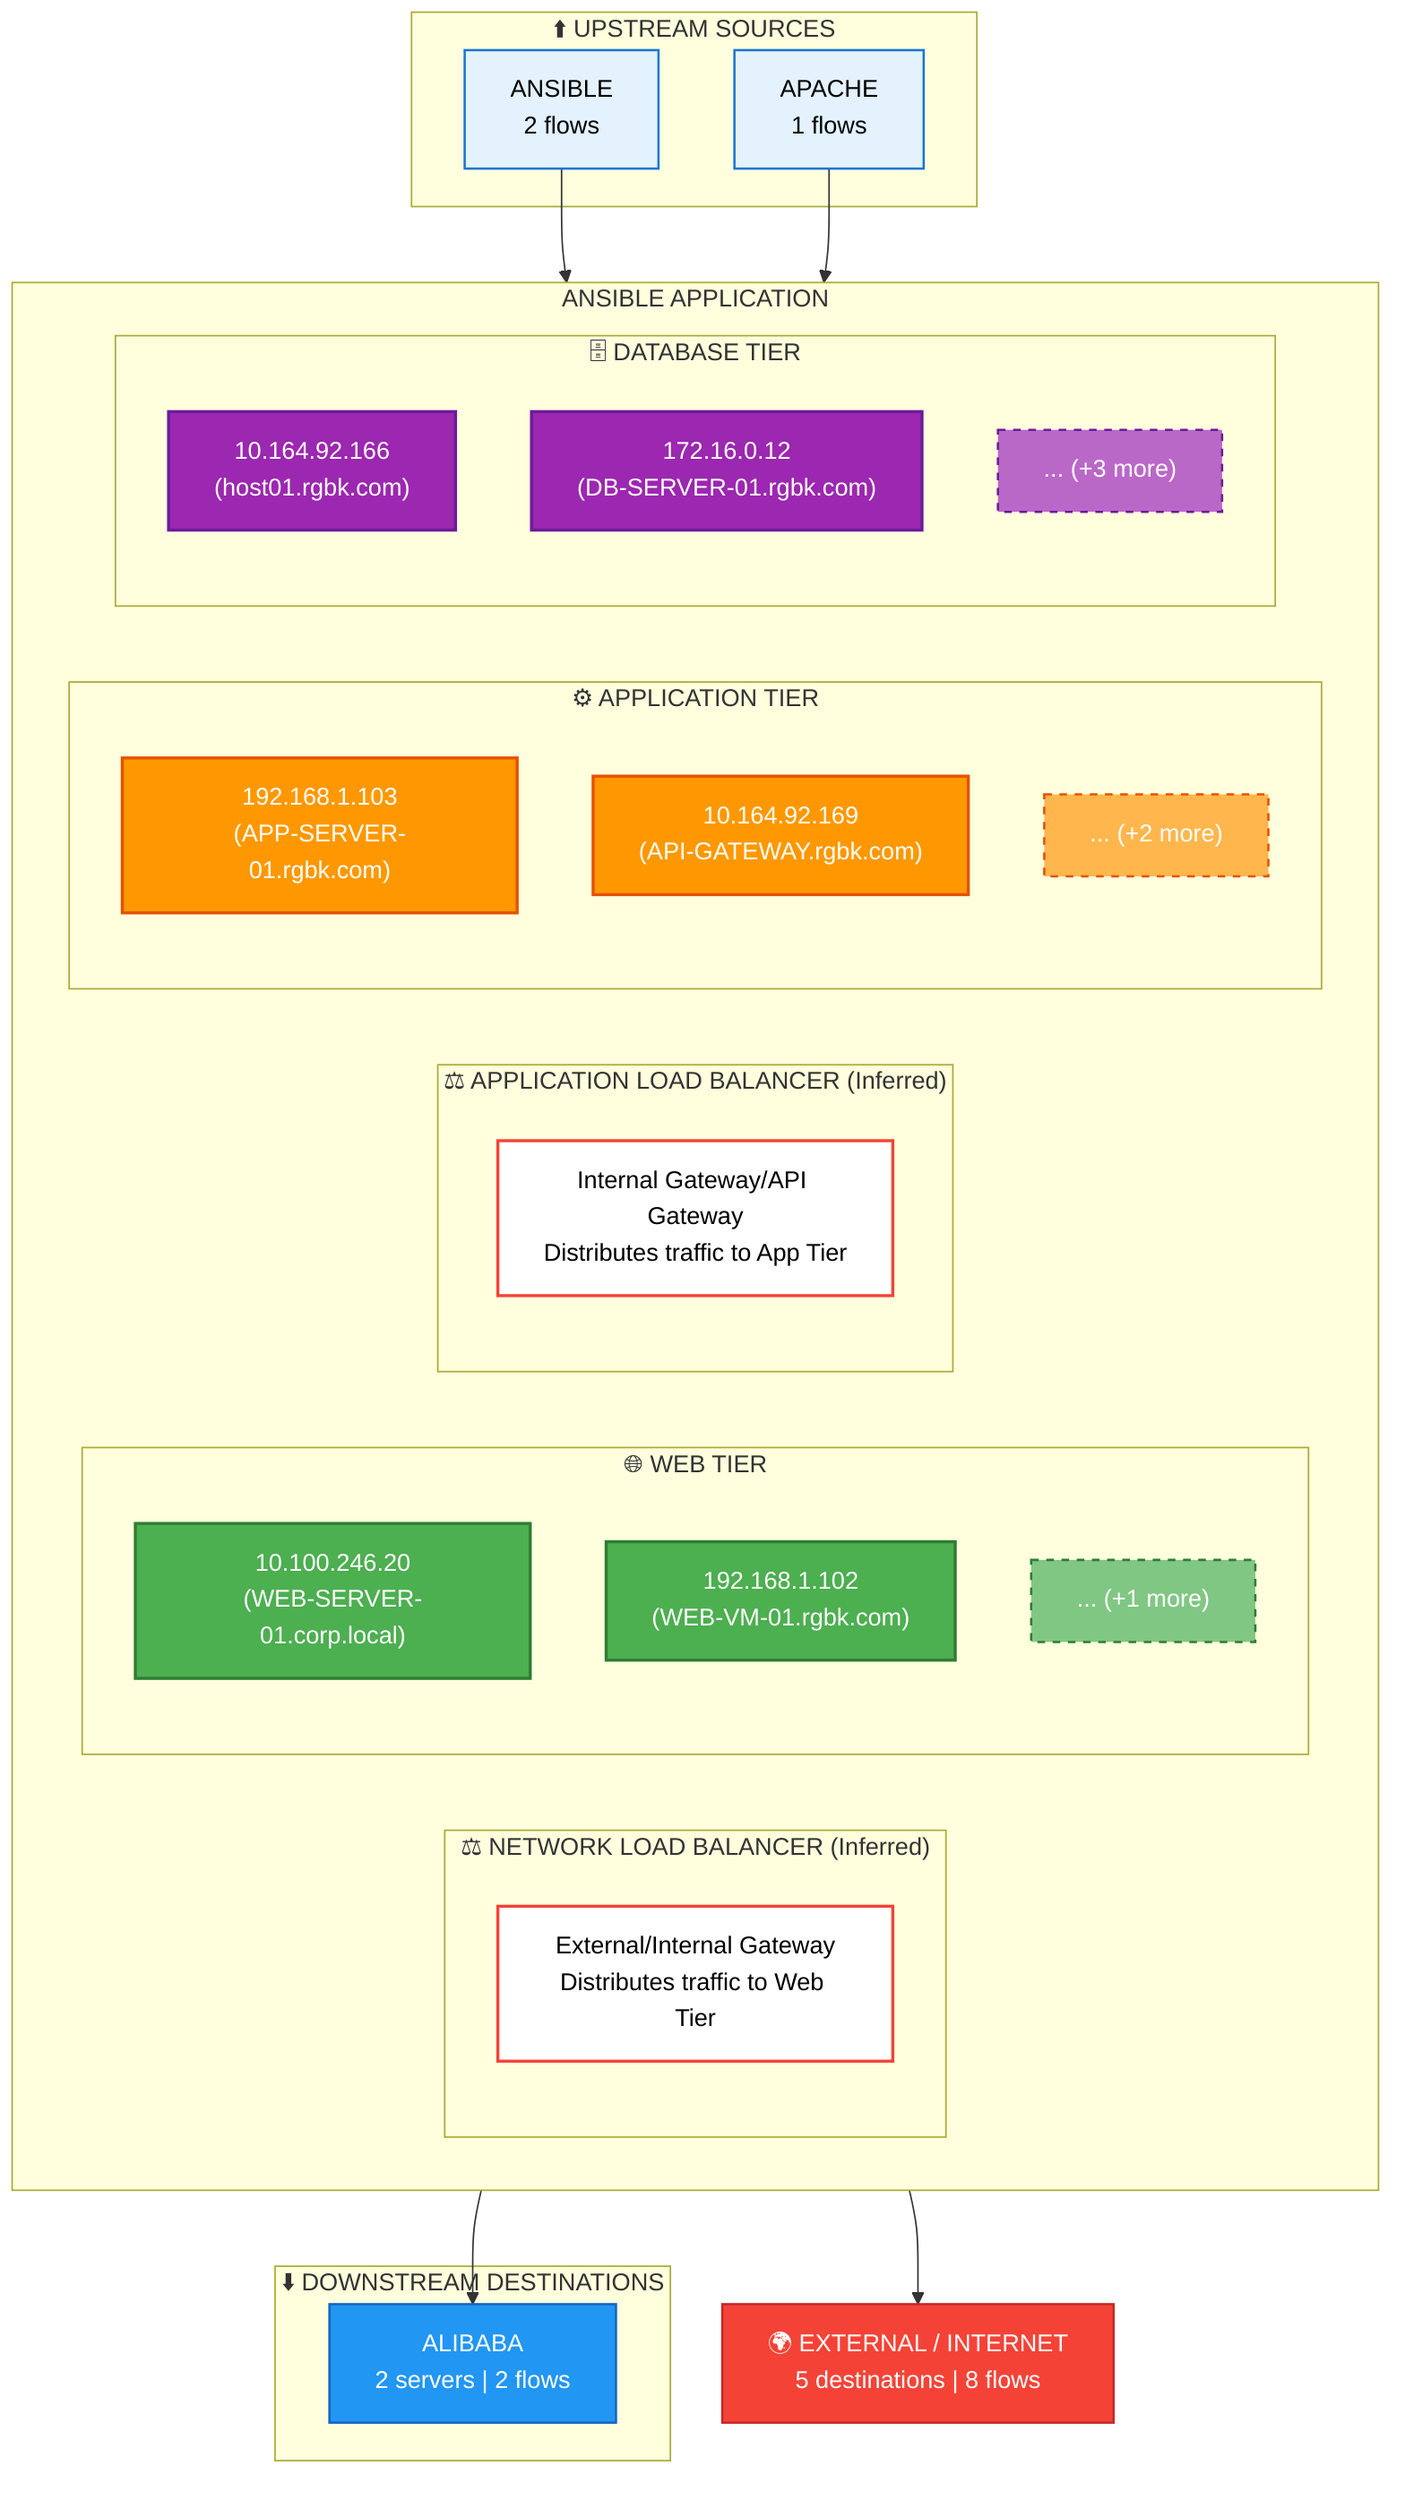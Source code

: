 graph TD
    %% ANSIBLE Architecture Diagram (Vertical Layout)

    subgraph UPSTREAM["⬆️ UPSTREAM SOURCES"]
        UP0["ANSIBLE<br/>2 flows"]:::upstream
        UP1["APACHE<br/>1 flows"]:::upstream
    end

    subgraph CENTER["ANSIBLE APPLICATION"]
        subgraph NLB["⚖️ NETWORK LOAD BALANCER (Inferred)"]
            NLB_NODE["External/Internal Gateway<br/>Distributes traffic to Web Tier"]:::loadbalancer
        end
        subgraph WEB["🌐 WEB TIER"]
            W0["10.100.246.20<br/>(WEB-SERVER-01.corp.local)"]:::web
            W1["192.168.1.102<br/>(WEB-VM-01.rgbk.com)"]:::web
            WMORE["... (+1 more)"]:::webmore
            click WMORE showWebServers
        end
        subgraph ALB["⚖️ APPLICATION LOAD BALANCER (Inferred)"]
            ALB_NODE["Internal Gateway/API Gateway<br/>Distributes traffic to App Tier"]:::loadbalancer
        end
        subgraph APP["⚙️ APPLICATION TIER"]
            A0["192.168.1.103<br/>(APP-SERVER-01.rgbk.com)"]:::app
            A1["10.164.92.169<br/>(API-GATEWAY.rgbk.com)"]:::app
            AMORE["... (+2 more)"]:::appmore
            click AMORE showAppServers
        end
        subgraph DB["🗄️ DATABASE TIER"]
            D0["10.164.92.166<br/>(host01.rgbk.com)"]:::database
            D1["172.16.0.12<br/>(DB-SERVER-01.rgbk.com)"]:::database
            DMORE["... (+3 more)"]:::dbmore
            click DMORE showDatabaseServers
        end
    end

    subgraph DOWNSTREAM["⬇️ DOWNSTREAM DESTINATIONS"]
        DOWN0["ALIBABA<br/>2 servers | 2 flows"]:::downstream
    end

    EXTERNAL["🌍 EXTERNAL / INTERNET<br/>5 destinations | 8 flows"]:::external

    UP0 --> CENTER
    UP1 --> CENTER
    CENTER --> DOWN0
    CENTER --> EXTERNAL

    %% Styles (thinner strokes for professional appearance)
    classDef upstream fill:#E3F2FD,stroke:#1976D2,stroke-width:1.5px,color:#000
    classDef web fill:#4CAF50,stroke:#2E7D32,stroke-width:2px,color:#fff
    classDef webmore fill:#81C784,stroke:#2E7D32,stroke-width:1.5px,stroke-dasharray:5,color:#fff
    classDef app fill:#FF9800,stroke:#E65100,stroke-width:2px,color:#fff
    classDef appmore fill:#FFB74D,stroke:#E65100,stroke-width:1.5px,stroke-dasharray:5,color:#fff
    classDef database fill:#9C27B0,stroke:#6A1B9A,stroke-width:2px,color:#fff
    classDef dbmore fill:#BA68C8,stroke:#6A1B9A,stroke-width:1.5px,stroke-dasharray:5,color:#fff
    classDef loadbalancer fill:#FFF,stroke:#F44336,stroke-width:2px,color:#000
    classDef other fill:#607D8B,stroke:#37474F,stroke-width:1.5px,color:#fff
    classDef downstream fill:#2196F3,stroke:#1565C0,stroke-width:1.5px,color:#fff
    classDef external fill:#F44336,stroke:#C62828,stroke-width:1.5px,color:#fff